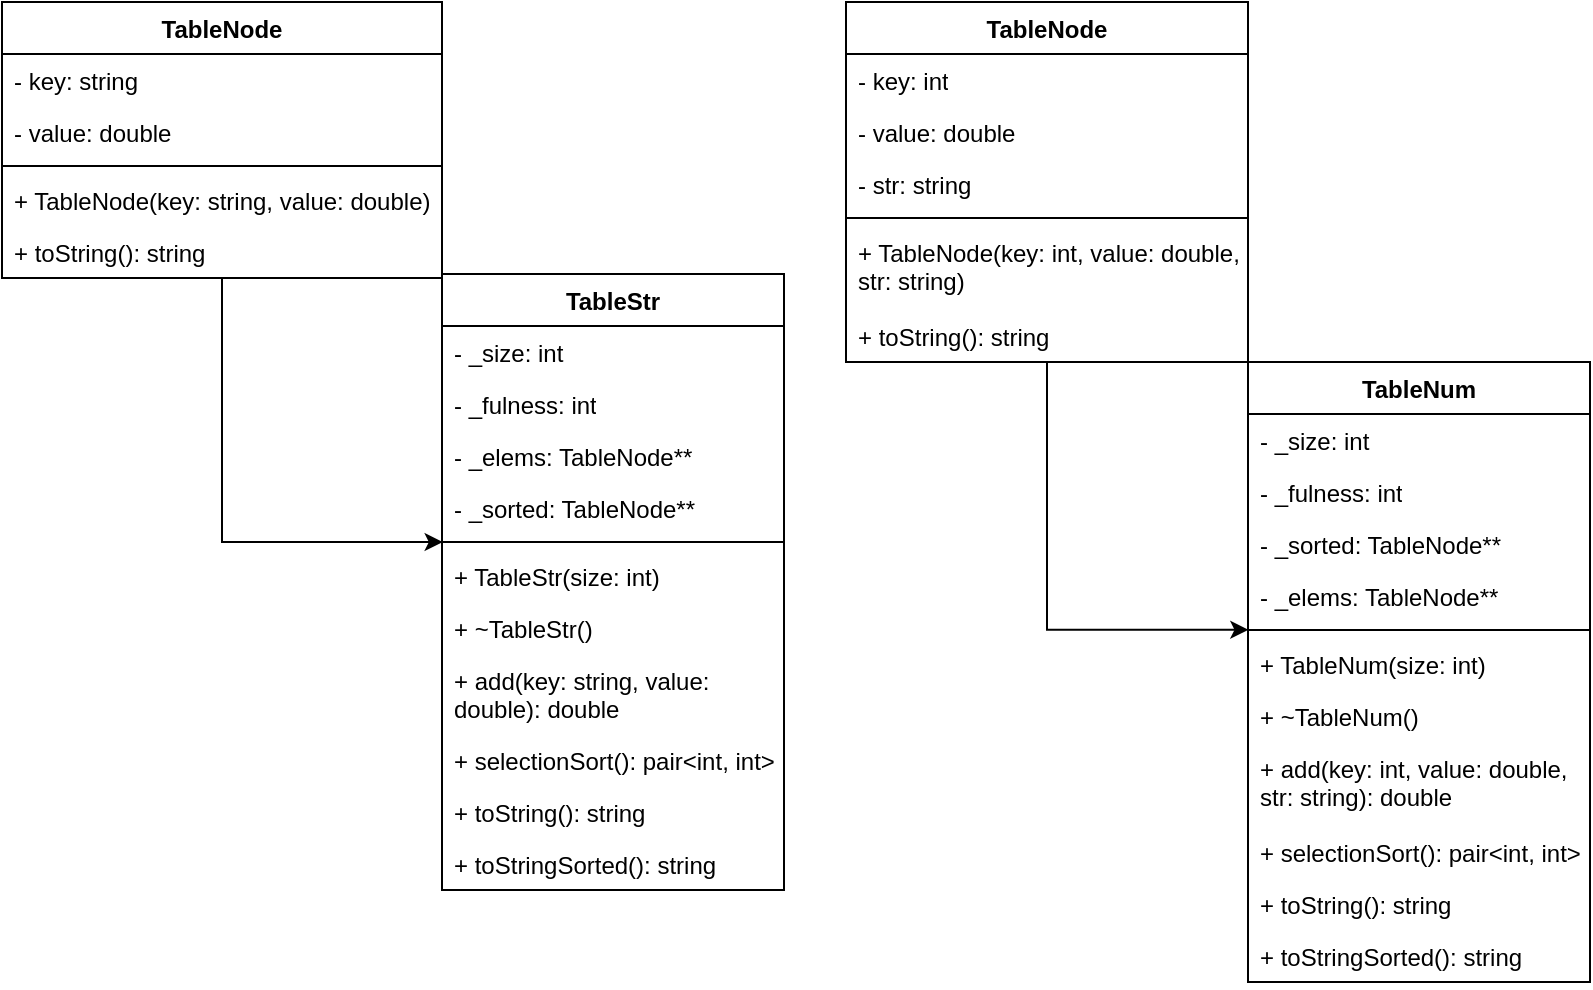 <mxfile version="24.2.2" type="device">
  <diagram id="jtDGCLaPXaIhu-0UFEpr" name="Страница — 1">
    <mxGraphModel dx="1324" dy="937" grid="0" gridSize="10" guides="1" tooltips="1" connect="1" arrows="1" fold="1" page="0" pageScale="1" pageWidth="827" pageHeight="1169" math="0" shadow="0">
      <root>
        <mxCell id="0" />
        <mxCell id="1" parent="0" />
        <mxCell id="9IXPJnxXttqhWxvoYLWS-1" value="TableStr" style="swimlane;fontStyle=1;align=center;verticalAlign=top;childLayout=stackLayout;horizontal=1;startSize=26;horizontalStack=0;resizeParent=1;resizeParentMax=0;resizeLast=0;collapsible=1;marginBottom=0;whiteSpace=wrap;html=1;" parent="1" vertex="1">
          <mxGeometry x="20" y="20" width="171" height="308" as="geometry">
            <mxRectangle x="101" y="384" width="52" height="26" as="alternateBounds" />
          </mxGeometry>
        </mxCell>
        <mxCell id="9IXPJnxXttqhWxvoYLWS-2" value="- _size: int" style="text;strokeColor=none;fillColor=none;align=left;verticalAlign=top;spacingLeft=4;spacingRight=4;overflow=hidden;rotatable=0;points=[[0,0.5],[1,0.5]];portConstraint=eastwest;whiteSpace=wrap;html=1;" parent="9IXPJnxXttqhWxvoYLWS-1" vertex="1">
          <mxGeometry y="26" width="171" height="26" as="geometry" />
        </mxCell>
        <mxCell id="9IXPJnxXttqhWxvoYLWS-3" value="- _fulness: int" style="text;strokeColor=none;fillColor=none;align=left;verticalAlign=top;spacingLeft=4;spacingRight=4;overflow=hidden;rotatable=0;points=[[0,0.5],[1,0.5]];portConstraint=eastwest;whiteSpace=wrap;html=1;" parent="9IXPJnxXttqhWxvoYLWS-1" vertex="1">
          <mxGeometry y="52" width="171" height="26" as="geometry" />
        </mxCell>
        <mxCell id="9IXPJnxXttqhWxvoYLWS-4" value="- _elems: TableNode**" style="text;strokeColor=none;fillColor=none;align=left;verticalAlign=top;spacingLeft=4;spacingRight=4;overflow=hidden;rotatable=0;points=[[0,0.5],[1,0.5]];portConstraint=eastwest;whiteSpace=wrap;html=1;" parent="9IXPJnxXttqhWxvoYLWS-1" vertex="1">
          <mxGeometry y="78" width="171" height="26" as="geometry" />
        </mxCell>
        <mxCell id="JBxFO5Z4Lx7hrTqLq64p-2" value="- _sorted: TableNode**" style="text;strokeColor=none;fillColor=none;align=left;verticalAlign=top;spacingLeft=4;spacingRight=4;overflow=hidden;rotatable=0;points=[[0,0.5],[1,0.5]];portConstraint=eastwest;whiteSpace=wrap;html=1;" vertex="1" parent="9IXPJnxXttqhWxvoYLWS-1">
          <mxGeometry y="104" width="171" height="26" as="geometry" />
        </mxCell>
        <mxCell id="9IXPJnxXttqhWxvoYLWS-5" value="" style="line;strokeWidth=1;fillColor=none;align=left;verticalAlign=middle;spacingTop=-1;spacingLeft=3;spacingRight=3;rotatable=0;labelPosition=right;points=[];portConstraint=eastwest;strokeColor=inherit;" parent="9IXPJnxXttqhWxvoYLWS-1" vertex="1">
          <mxGeometry y="130" width="171" height="8" as="geometry" />
        </mxCell>
        <mxCell id="9IXPJnxXttqhWxvoYLWS-6" value="&lt;div style=&quot;text-align: center;&quot;&gt;&lt;span style=&quot;background-color: initial;&quot;&gt;+ TableStr&lt;/span&gt;&lt;span style=&quot;background-color: initial;&quot;&gt;(size: int)&lt;/span&gt;&lt;/div&gt;" style="text;strokeColor=none;fillColor=none;align=left;verticalAlign=top;spacingLeft=4;spacingRight=4;overflow=hidden;rotatable=0;points=[[0,0.5],[1,0.5]];portConstraint=eastwest;whiteSpace=wrap;html=1;" parent="9IXPJnxXttqhWxvoYLWS-1" vertex="1">
          <mxGeometry y="138" width="171" height="26" as="geometry" />
        </mxCell>
        <mxCell id="9IXPJnxXttqhWxvoYLWS-8" value="+ ~TableStr()" style="text;strokeColor=none;fillColor=none;align=left;verticalAlign=top;spacingLeft=4;spacingRight=4;overflow=hidden;rotatable=0;points=[[0,0.5],[1,0.5]];portConstraint=eastwest;whiteSpace=wrap;html=1;" parent="9IXPJnxXttqhWxvoYLWS-1" vertex="1">
          <mxGeometry y="164" width="171" height="26" as="geometry" />
        </mxCell>
        <mxCell id="9IXPJnxXttqhWxvoYLWS-10" value="+ add(key: string, value: double): double" style="text;strokeColor=none;fillColor=none;align=left;verticalAlign=top;spacingLeft=4;spacingRight=4;overflow=hidden;rotatable=0;points=[[0,0.5],[1,0.5]];portConstraint=eastwest;whiteSpace=wrap;html=1;" parent="9IXPJnxXttqhWxvoYLWS-1" vertex="1">
          <mxGeometry y="190" width="171" height="40" as="geometry" />
        </mxCell>
        <mxCell id="JBxFO5Z4Lx7hrTqLq64p-24" value="+ selectionSort(): pair&amp;lt;int, int&amp;gt;" style="text;strokeColor=none;fillColor=none;align=left;verticalAlign=top;spacingLeft=4;spacingRight=4;overflow=hidden;rotatable=0;points=[[0,0.5],[1,0.5]];portConstraint=eastwest;whiteSpace=wrap;html=1;" vertex="1" parent="9IXPJnxXttqhWxvoYLWS-1">
          <mxGeometry y="230" width="171" height="26" as="geometry" />
        </mxCell>
        <mxCell id="9IXPJnxXttqhWxvoYLWS-11" value="+ toString(): string" style="text;strokeColor=none;fillColor=none;align=left;verticalAlign=top;spacingLeft=4;spacingRight=4;overflow=hidden;rotatable=0;points=[[0,0.5],[1,0.5]];portConstraint=eastwest;whiteSpace=wrap;html=1;" parent="9IXPJnxXttqhWxvoYLWS-1" vertex="1">
          <mxGeometry y="256" width="171" height="26" as="geometry" />
        </mxCell>
        <mxCell id="JBxFO5Z4Lx7hrTqLq64p-1" value="+ toStringSorted(): string" style="text;strokeColor=none;fillColor=none;align=left;verticalAlign=top;spacingLeft=4;spacingRight=4;overflow=hidden;rotatable=0;points=[[0,0.5],[1,0.5]];portConstraint=eastwest;whiteSpace=wrap;html=1;" vertex="1" parent="9IXPJnxXttqhWxvoYLWS-1">
          <mxGeometry y="282" width="171" height="26" as="geometry" />
        </mxCell>
        <mxCell id="9IXPJnxXttqhWxvoYLWS-36" value="TableNode" style="swimlane;fontStyle=1;align=center;verticalAlign=top;childLayout=stackLayout;horizontal=1;startSize=26;horizontalStack=0;resizeParent=1;resizeParentMax=0;resizeLast=0;collapsible=1;marginBottom=0;whiteSpace=wrap;html=1;" parent="1" vertex="1">
          <mxGeometry x="-200" y="-116" width="220" height="138" as="geometry">
            <mxRectangle x="101" y="384" width="52" height="26" as="alternateBounds" />
          </mxGeometry>
        </mxCell>
        <mxCell id="9IXPJnxXttqhWxvoYLWS-37" value="- key: string" style="text;strokeColor=none;fillColor=none;align=left;verticalAlign=top;spacingLeft=4;spacingRight=4;overflow=hidden;rotatable=0;points=[[0,0.5],[1,0.5]];portConstraint=eastwest;whiteSpace=wrap;html=1;" parent="9IXPJnxXttqhWxvoYLWS-36" vertex="1">
          <mxGeometry y="26" width="220" height="26" as="geometry" />
        </mxCell>
        <mxCell id="9IXPJnxXttqhWxvoYLWS-38" value="- value: double" style="text;strokeColor=none;fillColor=none;align=left;verticalAlign=top;spacingLeft=4;spacingRight=4;overflow=hidden;rotatable=0;points=[[0,0.5],[1,0.5]];portConstraint=eastwest;whiteSpace=wrap;html=1;" parent="9IXPJnxXttqhWxvoYLWS-36" vertex="1">
          <mxGeometry y="52" width="220" height="26" as="geometry" />
        </mxCell>
        <mxCell id="9IXPJnxXttqhWxvoYLWS-40" value="" style="line;strokeWidth=1;fillColor=none;align=left;verticalAlign=middle;spacingTop=-1;spacingLeft=3;spacingRight=3;rotatable=0;labelPosition=right;points=[];portConstraint=eastwest;strokeColor=inherit;" parent="9IXPJnxXttqhWxvoYLWS-36" vertex="1">
          <mxGeometry y="78" width="220" height="8" as="geometry" />
        </mxCell>
        <mxCell id="9IXPJnxXttqhWxvoYLWS-41" value="+ TableNode(key: string, value: double)" style="text;strokeColor=none;fillColor=none;align=left;verticalAlign=top;spacingLeft=4;spacingRight=4;overflow=hidden;rotatable=0;points=[[0,0.5],[1,0.5]];portConstraint=eastwest;whiteSpace=wrap;html=1;" parent="9IXPJnxXttqhWxvoYLWS-36" vertex="1">
          <mxGeometry y="86" width="220" height="26" as="geometry" />
        </mxCell>
        <mxCell id="9IXPJnxXttqhWxvoYLWS-46" value="+ toString(): string" style="text;strokeColor=none;fillColor=none;align=left;verticalAlign=top;spacingLeft=4;spacingRight=4;overflow=hidden;rotatable=0;points=[[0,0.5],[1,0.5]];portConstraint=eastwest;whiteSpace=wrap;html=1;" parent="9IXPJnxXttqhWxvoYLWS-36" vertex="1">
          <mxGeometry y="112" width="220" height="26" as="geometry" />
        </mxCell>
        <mxCell id="9IXPJnxXttqhWxvoYLWS-48" value="TableNode" style="swimlane;fontStyle=1;align=center;verticalAlign=top;childLayout=stackLayout;horizontal=1;startSize=26;horizontalStack=0;resizeParent=1;resizeParentMax=0;resizeLast=0;collapsible=1;marginBottom=0;whiteSpace=wrap;html=1;" parent="1" vertex="1">
          <mxGeometry x="222" y="-116" width="201" height="180" as="geometry">
            <mxRectangle x="101" y="384" width="52" height="26" as="alternateBounds" />
          </mxGeometry>
        </mxCell>
        <mxCell id="9IXPJnxXttqhWxvoYLWS-49" value="- key: int" style="text;strokeColor=none;fillColor=none;align=left;verticalAlign=top;spacingLeft=4;spacingRight=4;overflow=hidden;rotatable=0;points=[[0,0.5],[1,0.5]];portConstraint=eastwest;whiteSpace=wrap;html=1;" parent="9IXPJnxXttqhWxvoYLWS-48" vertex="1">
          <mxGeometry y="26" width="201" height="26" as="geometry" />
        </mxCell>
        <mxCell id="9IXPJnxXttqhWxvoYLWS-50" value="- value: double" style="text;strokeColor=none;fillColor=none;align=left;verticalAlign=top;spacingLeft=4;spacingRight=4;overflow=hidden;rotatable=0;points=[[0,0.5],[1,0.5]];portConstraint=eastwest;whiteSpace=wrap;html=1;" parent="9IXPJnxXttqhWxvoYLWS-48" vertex="1">
          <mxGeometry y="52" width="201" height="26" as="geometry" />
        </mxCell>
        <mxCell id="9IXPJnxXttqhWxvoYLWS-55" value="- str: string" style="text;strokeColor=none;fillColor=none;align=left;verticalAlign=top;spacingLeft=4;spacingRight=4;overflow=hidden;rotatable=0;points=[[0,0.5],[1,0.5]];portConstraint=eastwest;whiteSpace=wrap;html=1;" parent="9IXPJnxXttqhWxvoYLWS-48" vertex="1">
          <mxGeometry y="78" width="201" height="26" as="geometry" />
        </mxCell>
        <mxCell id="9IXPJnxXttqhWxvoYLWS-51" value="" style="line;strokeWidth=1;fillColor=none;align=left;verticalAlign=middle;spacingTop=-1;spacingLeft=3;spacingRight=3;rotatable=0;labelPosition=right;points=[];portConstraint=eastwest;strokeColor=inherit;" parent="9IXPJnxXttqhWxvoYLWS-48" vertex="1">
          <mxGeometry y="104" width="201" height="8" as="geometry" />
        </mxCell>
        <mxCell id="9IXPJnxXttqhWxvoYLWS-52" value="+ TableNode(key: int, value: double, str: string)" style="text;strokeColor=none;fillColor=none;align=left;verticalAlign=top;spacingLeft=4;spacingRight=4;overflow=hidden;rotatable=0;points=[[0,0.5],[1,0.5]];portConstraint=eastwest;whiteSpace=wrap;html=1;" parent="9IXPJnxXttqhWxvoYLWS-48" vertex="1">
          <mxGeometry y="112" width="201" height="42" as="geometry" />
        </mxCell>
        <mxCell id="9IXPJnxXttqhWxvoYLWS-54" value="+ toString(): string" style="text;strokeColor=none;fillColor=none;align=left;verticalAlign=top;spacingLeft=4;spacingRight=4;overflow=hidden;rotatable=0;points=[[0,0.5],[1,0.5]];portConstraint=eastwest;whiteSpace=wrap;html=1;" parent="9IXPJnxXttqhWxvoYLWS-48" vertex="1">
          <mxGeometry y="154" width="201" height="26" as="geometry" />
        </mxCell>
        <mxCell id="9IXPJnxXttqhWxvoYLWS-56" value="TableNum" style="swimlane;fontStyle=1;align=center;verticalAlign=top;childLayout=stackLayout;horizontal=1;startSize=26;horizontalStack=0;resizeParent=1;resizeParentMax=0;resizeLast=0;collapsible=1;marginBottom=0;whiteSpace=wrap;html=1;" parent="1" vertex="1">
          <mxGeometry x="423" y="64" width="171" height="310" as="geometry">
            <mxRectangle x="101" y="384" width="52" height="26" as="alternateBounds" />
          </mxGeometry>
        </mxCell>
        <mxCell id="JBxFO5Z4Lx7hrTqLq64p-3" value="- _size: int" style="text;strokeColor=none;fillColor=none;align=left;verticalAlign=top;spacingLeft=4;spacingRight=4;overflow=hidden;rotatable=0;points=[[0,0.5],[1,0.5]];portConstraint=eastwest;whiteSpace=wrap;html=1;" vertex="1" parent="9IXPJnxXttqhWxvoYLWS-56">
          <mxGeometry y="26" width="171" height="26" as="geometry" />
        </mxCell>
        <mxCell id="JBxFO5Z4Lx7hrTqLq64p-4" value="- _fulness: int" style="text;strokeColor=none;fillColor=none;align=left;verticalAlign=top;spacingLeft=4;spacingRight=4;overflow=hidden;rotatable=0;points=[[0,0.5],[1,0.5]];portConstraint=eastwest;whiteSpace=wrap;html=1;" vertex="1" parent="9IXPJnxXttqhWxvoYLWS-56">
          <mxGeometry y="52" width="171" height="26" as="geometry" />
        </mxCell>
        <mxCell id="JBxFO5Z4Lx7hrTqLq64p-6" value="- _sorted: TableNode**" style="text;strokeColor=none;fillColor=none;align=left;verticalAlign=top;spacingLeft=4;spacingRight=4;overflow=hidden;rotatable=0;points=[[0,0.5],[1,0.5]];portConstraint=eastwest;whiteSpace=wrap;html=1;" vertex="1" parent="9IXPJnxXttqhWxvoYLWS-56">
          <mxGeometry y="78" width="171" height="26" as="geometry" />
        </mxCell>
        <mxCell id="JBxFO5Z4Lx7hrTqLq64p-5" value="- _elems: TableNode**" style="text;strokeColor=none;fillColor=none;align=left;verticalAlign=top;spacingLeft=4;spacingRight=4;overflow=hidden;rotatable=0;points=[[0,0.5],[1,0.5]];portConstraint=eastwest;whiteSpace=wrap;html=1;" vertex="1" parent="9IXPJnxXttqhWxvoYLWS-56">
          <mxGeometry y="104" width="171" height="26" as="geometry" />
        </mxCell>
        <mxCell id="9IXPJnxXttqhWxvoYLWS-60" value="" style="line;strokeWidth=1;fillColor=none;align=left;verticalAlign=middle;spacingTop=-1;spacingLeft=3;spacingRight=3;rotatable=0;labelPosition=right;points=[];portConstraint=eastwest;strokeColor=inherit;" parent="9IXPJnxXttqhWxvoYLWS-56" vertex="1">
          <mxGeometry y="130" width="171" height="8" as="geometry" />
        </mxCell>
        <mxCell id="9IXPJnxXttqhWxvoYLWS-61" value="&lt;div style=&quot;text-align: center;&quot;&gt;&lt;span style=&quot;background-color: initial;&quot;&gt;+ TableNum&lt;/span&gt;&lt;span style=&quot;background-color: initial;&quot;&gt;(size: int)&lt;/span&gt;&lt;/div&gt;" style="text;strokeColor=none;fillColor=none;align=left;verticalAlign=top;spacingLeft=4;spacingRight=4;overflow=hidden;rotatable=0;points=[[0,0.5],[1,0.5]];portConstraint=eastwest;whiteSpace=wrap;html=1;" parent="9IXPJnxXttqhWxvoYLWS-56" vertex="1">
          <mxGeometry y="138" width="171" height="26" as="geometry" />
        </mxCell>
        <mxCell id="9IXPJnxXttqhWxvoYLWS-62" value="&lt;div style=&quot;text-align: center;&quot;&gt;&lt;span style=&quot;background-color: initial;&quot;&gt;+ ~TableNum&lt;/span&gt;&lt;span style=&quot;background-color: initial;&quot;&gt;()&lt;/span&gt;&lt;/div&gt;" style="text;strokeColor=none;fillColor=none;align=left;verticalAlign=top;spacingLeft=4;spacingRight=4;overflow=hidden;rotatable=0;points=[[0,0.5],[1,0.5]];portConstraint=eastwest;whiteSpace=wrap;html=1;" parent="9IXPJnxXttqhWxvoYLWS-56" vertex="1">
          <mxGeometry y="164" width="171" height="26" as="geometry" />
        </mxCell>
        <mxCell id="9IXPJnxXttqhWxvoYLWS-63" value="+ add(key: int, value: double, str: string): double" style="text;strokeColor=none;fillColor=none;align=left;verticalAlign=top;spacingLeft=4;spacingRight=4;overflow=hidden;rotatable=0;points=[[0,0.5],[1,0.5]];portConstraint=eastwest;whiteSpace=wrap;html=1;" parent="9IXPJnxXttqhWxvoYLWS-56" vertex="1">
          <mxGeometry y="190" width="171" height="42" as="geometry" />
        </mxCell>
        <mxCell id="JBxFO5Z4Lx7hrTqLq64p-25" value="+ selectionSort(): pair&amp;lt;int, int&amp;gt;" style="text;strokeColor=none;fillColor=none;align=left;verticalAlign=top;spacingLeft=4;spacingRight=4;overflow=hidden;rotatable=0;points=[[0,0.5],[1,0.5]];portConstraint=eastwest;whiteSpace=wrap;html=1;" vertex="1" parent="9IXPJnxXttqhWxvoYLWS-56">
          <mxGeometry y="232" width="171" height="26" as="geometry" />
        </mxCell>
        <mxCell id="9IXPJnxXttqhWxvoYLWS-64" value="+ toString(): string" style="text;strokeColor=none;fillColor=none;align=left;verticalAlign=top;spacingLeft=4;spacingRight=4;overflow=hidden;rotatable=0;points=[[0,0.5],[1,0.5]];portConstraint=eastwest;whiteSpace=wrap;html=1;" parent="9IXPJnxXttqhWxvoYLWS-56" vertex="1">
          <mxGeometry y="258" width="171" height="26" as="geometry" />
        </mxCell>
        <mxCell id="JBxFO5Z4Lx7hrTqLq64p-7" value="+ toStringSorted(): string" style="text;strokeColor=none;fillColor=none;align=left;verticalAlign=top;spacingLeft=4;spacingRight=4;overflow=hidden;rotatable=0;points=[[0,0.5],[1,0.5]];portConstraint=eastwest;whiteSpace=wrap;html=1;" vertex="1" parent="9IXPJnxXttqhWxvoYLWS-56">
          <mxGeometry y="284" width="171" height="26" as="geometry" />
        </mxCell>
        <mxCell id="JBxFO5Z4Lx7hrTqLq64p-20" style="edgeStyle=orthogonalEdgeStyle;rounded=0;orthogonalLoop=1;jettySize=auto;html=1;entryX=0.001;entryY=0.49;entryDx=0;entryDy=0;entryPerimeter=0;" edge="1" parent="1" source="9IXPJnxXttqhWxvoYLWS-48" target="9IXPJnxXttqhWxvoYLWS-60">
          <mxGeometry relative="1" as="geometry" />
        </mxCell>
        <mxCell id="JBxFO5Z4Lx7hrTqLq64p-23" style="edgeStyle=orthogonalEdgeStyle;rounded=0;orthogonalLoop=1;jettySize=auto;html=1;entryX=0.002;entryY=0.506;entryDx=0;entryDy=0;entryPerimeter=0;" edge="1" parent="1" source="9IXPJnxXttqhWxvoYLWS-36" target="9IXPJnxXttqhWxvoYLWS-5">
          <mxGeometry relative="1" as="geometry" />
        </mxCell>
      </root>
    </mxGraphModel>
  </diagram>
</mxfile>
